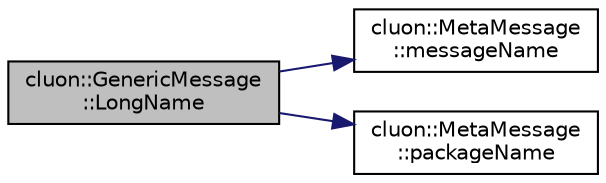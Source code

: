 digraph "cluon::GenericMessage::LongName"
{
 // LATEX_PDF_SIZE
  edge [fontname="Helvetica",fontsize="10",labelfontname="Helvetica",labelfontsize="10"];
  node [fontname="Helvetica",fontsize="10",shape=record];
  rankdir="LR";
  Node1 [label="cluon::GenericMessage\l::LongName",height=0.2,width=0.4,color="black", fillcolor="grey75", style="filled", fontcolor="black",tooltip=" "];
  Node1 -> Node2 [color="midnightblue",fontsize="10",style="solid"];
  Node2 [label="cluon::MetaMessage\l::messageName",height=0.2,width=0.4,color="black", fillcolor="white", style="filled",URL="$classcluon_1_1MetaMessage.html#ab9872e0f141089b30d4dcc0b67232336",tooltip=" "];
  Node1 -> Node3 [color="midnightblue",fontsize="10",style="solid"];
  Node3 [label="cluon::MetaMessage\l::packageName",height=0.2,width=0.4,color="black", fillcolor="white", style="filled",URL="$classcluon_1_1MetaMessage.html#a34fff8503321e4308a8bf1fc14dcca83",tooltip=" "];
}
